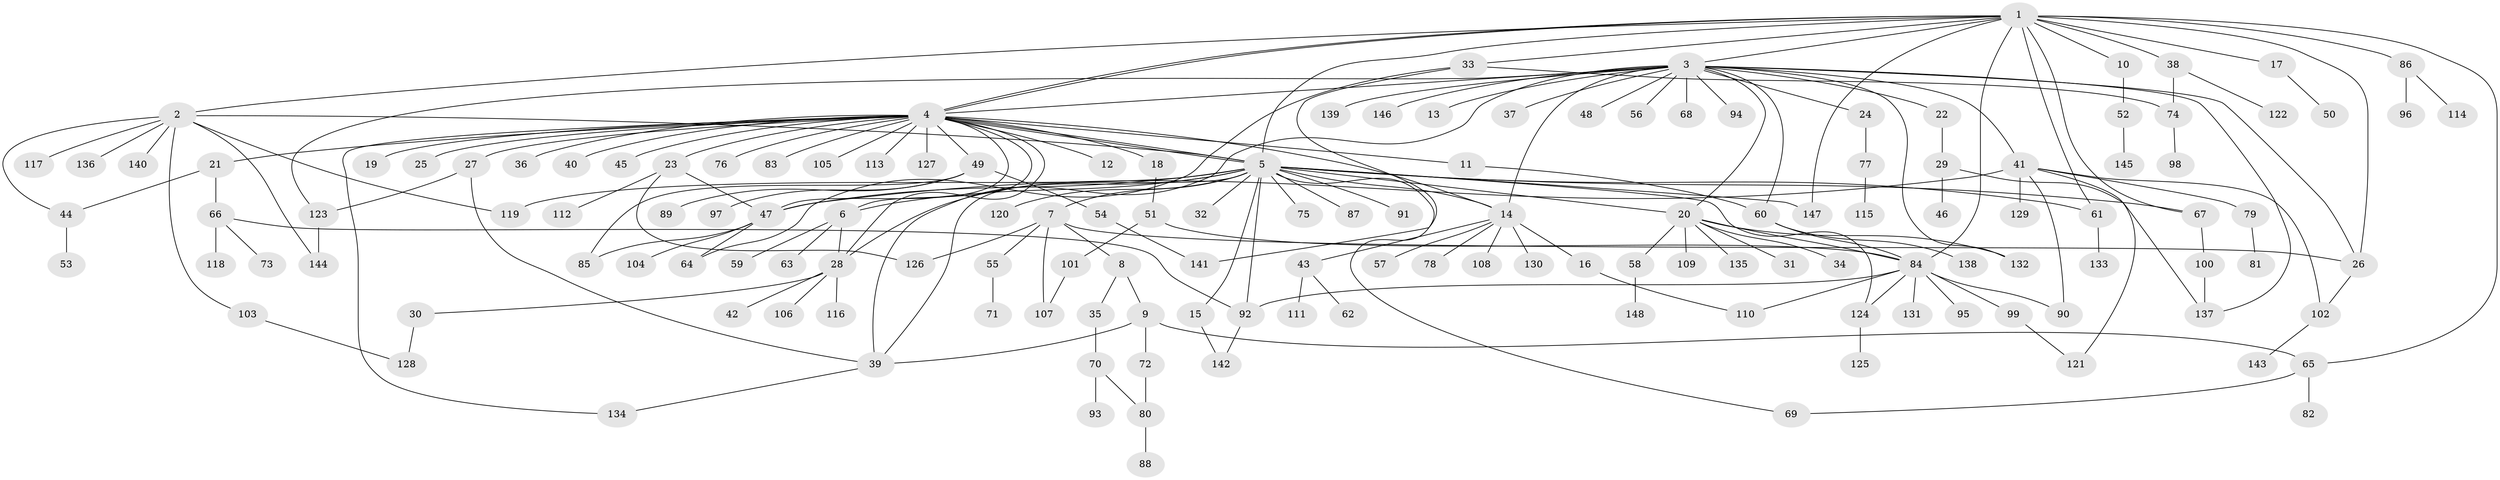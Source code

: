 // coarse degree distribution, {2: 0.23076923076923078, 24: 0.009615384615384616, 1: 0.4807692307692308, 8: 0.028846153846153848, 5: 0.028846153846153848, 6: 0.028846153846153848, 4: 0.0673076923076923, 3: 0.07692307692307693, 20: 0.019230769230769232, 7: 0.009615384615384616, 10: 0.009615384615384616, 14: 0.009615384615384616}
// Generated by graph-tools (version 1.1) at 2025/36/03/04/25 23:36:45]
// undirected, 148 vertices, 199 edges
graph export_dot {
  node [color=gray90,style=filled];
  1;
  2;
  3;
  4;
  5;
  6;
  7;
  8;
  9;
  10;
  11;
  12;
  13;
  14;
  15;
  16;
  17;
  18;
  19;
  20;
  21;
  22;
  23;
  24;
  25;
  26;
  27;
  28;
  29;
  30;
  31;
  32;
  33;
  34;
  35;
  36;
  37;
  38;
  39;
  40;
  41;
  42;
  43;
  44;
  45;
  46;
  47;
  48;
  49;
  50;
  51;
  52;
  53;
  54;
  55;
  56;
  57;
  58;
  59;
  60;
  61;
  62;
  63;
  64;
  65;
  66;
  67;
  68;
  69;
  70;
  71;
  72;
  73;
  74;
  75;
  76;
  77;
  78;
  79;
  80;
  81;
  82;
  83;
  84;
  85;
  86;
  87;
  88;
  89;
  90;
  91;
  92;
  93;
  94;
  95;
  96;
  97;
  98;
  99;
  100;
  101;
  102;
  103;
  104;
  105;
  106;
  107;
  108;
  109;
  110;
  111;
  112;
  113;
  114;
  115;
  116;
  117;
  118;
  119;
  120;
  121;
  122;
  123;
  124;
  125;
  126;
  127;
  128;
  129;
  130;
  131;
  132;
  133;
  134;
  135;
  136;
  137;
  138;
  139;
  140;
  141;
  142;
  143;
  144;
  145;
  146;
  147;
  148;
  1 -- 2;
  1 -- 3;
  1 -- 4;
  1 -- 4;
  1 -- 5;
  1 -- 10;
  1 -- 17;
  1 -- 26;
  1 -- 33;
  1 -- 38;
  1 -- 61;
  1 -- 65;
  1 -- 67;
  1 -- 84;
  1 -- 86;
  1 -- 147;
  2 -- 5;
  2 -- 44;
  2 -- 103;
  2 -- 117;
  2 -- 119;
  2 -- 136;
  2 -- 140;
  2 -- 144;
  3 -- 4;
  3 -- 13;
  3 -- 14;
  3 -- 20;
  3 -- 22;
  3 -- 24;
  3 -- 26;
  3 -- 37;
  3 -- 39;
  3 -- 41;
  3 -- 48;
  3 -- 56;
  3 -- 60;
  3 -- 68;
  3 -- 94;
  3 -- 123;
  3 -- 132;
  3 -- 137;
  3 -- 139;
  3 -- 146;
  4 -- 5;
  4 -- 5;
  4 -- 6;
  4 -- 11;
  4 -- 12;
  4 -- 14;
  4 -- 18;
  4 -- 19;
  4 -- 21;
  4 -- 23;
  4 -- 25;
  4 -- 27;
  4 -- 28;
  4 -- 36;
  4 -- 40;
  4 -- 45;
  4 -- 47;
  4 -- 49;
  4 -- 76;
  4 -- 83;
  4 -- 105;
  4 -- 113;
  4 -- 127;
  4 -- 134;
  5 -- 6;
  5 -- 7;
  5 -- 14;
  5 -- 15;
  5 -- 20;
  5 -- 28;
  5 -- 32;
  5 -- 39;
  5 -- 47;
  5 -- 61;
  5 -- 67;
  5 -- 69;
  5 -- 75;
  5 -- 87;
  5 -- 91;
  5 -- 92;
  5 -- 119;
  5 -- 120;
  5 -- 124;
  5 -- 147;
  6 -- 28;
  6 -- 59;
  6 -- 63;
  7 -- 8;
  7 -- 26;
  7 -- 55;
  7 -- 107;
  7 -- 126;
  8 -- 9;
  8 -- 35;
  9 -- 39;
  9 -- 65;
  9 -- 72;
  10 -- 52;
  11 -- 60;
  14 -- 16;
  14 -- 43;
  14 -- 57;
  14 -- 78;
  14 -- 108;
  14 -- 130;
  15 -- 142;
  16 -- 110;
  17 -- 50;
  18 -- 51;
  20 -- 31;
  20 -- 34;
  20 -- 58;
  20 -- 84;
  20 -- 109;
  20 -- 132;
  20 -- 135;
  21 -- 44;
  21 -- 66;
  22 -- 29;
  23 -- 47;
  23 -- 112;
  23 -- 126;
  24 -- 77;
  26 -- 102;
  27 -- 39;
  27 -- 123;
  28 -- 30;
  28 -- 42;
  28 -- 106;
  28 -- 116;
  29 -- 46;
  29 -- 137;
  30 -- 128;
  33 -- 64;
  33 -- 74;
  33 -- 141;
  35 -- 70;
  38 -- 74;
  38 -- 122;
  39 -- 134;
  41 -- 47;
  41 -- 79;
  41 -- 90;
  41 -- 102;
  41 -- 121;
  41 -- 129;
  43 -- 62;
  43 -- 111;
  44 -- 53;
  47 -- 64;
  47 -- 85;
  47 -- 104;
  49 -- 54;
  49 -- 85;
  49 -- 89;
  49 -- 97;
  51 -- 84;
  51 -- 101;
  52 -- 145;
  54 -- 141;
  55 -- 71;
  58 -- 148;
  60 -- 84;
  60 -- 138;
  61 -- 133;
  65 -- 69;
  65 -- 82;
  66 -- 73;
  66 -- 92;
  66 -- 118;
  67 -- 100;
  70 -- 80;
  70 -- 93;
  72 -- 80;
  74 -- 98;
  77 -- 115;
  79 -- 81;
  80 -- 88;
  84 -- 90;
  84 -- 92;
  84 -- 95;
  84 -- 99;
  84 -- 110;
  84 -- 124;
  84 -- 131;
  86 -- 96;
  86 -- 114;
  92 -- 142;
  99 -- 121;
  100 -- 137;
  101 -- 107;
  102 -- 143;
  103 -- 128;
  123 -- 144;
  124 -- 125;
}
